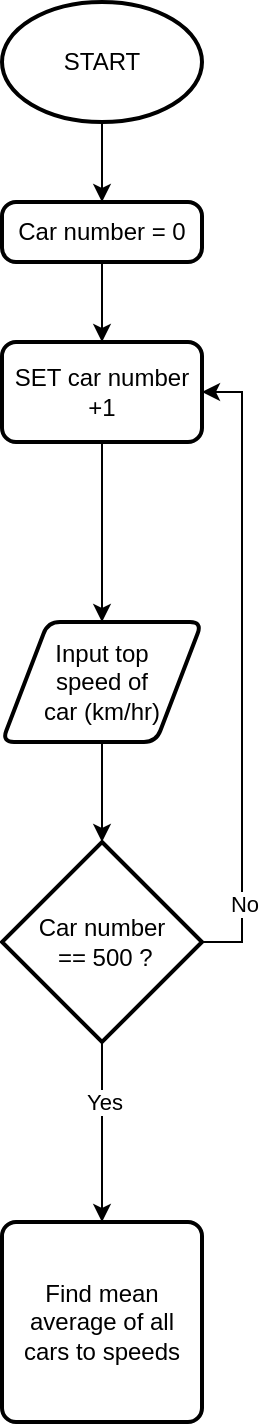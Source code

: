 <mxfile version="21.7.5" type="github">
  <diagram id="C5RBs43oDa-KdzZeNtuy" name="Page-1">
    <mxGraphModel dx="882" dy="3923" grid="1" gridSize="10" guides="1" tooltips="1" connect="1" arrows="1" fold="1" page="1" pageScale="1" pageWidth="900" pageHeight="1600" math="0" shadow="0">
      <root>
        <mxCell id="WIyWlLk6GJQsqaUBKTNV-0" />
        <mxCell id="WIyWlLk6GJQsqaUBKTNV-1" parent="WIyWlLk6GJQsqaUBKTNV-0" />
        <mxCell id="zULD-CnFrx8nNNYtCCxN-3" style="edgeStyle=orthogonalEdgeStyle;rounded=0;orthogonalLoop=1;jettySize=auto;html=1;" edge="1" parent="WIyWlLk6GJQsqaUBKTNV-1" source="zULD-CnFrx8nNNYtCCxN-0">
          <mxGeometry relative="1" as="geometry">
            <mxPoint x="480" y="-1500" as="targetPoint" />
            <Array as="points">
              <mxPoint x="480" y="-1510" />
              <mxPoint x="480" y="-1510" />
            </Array>
          </mxGeometry>
        </mxCell>
        <mxCell id="zULD-CnFrx8nNNYtCCxN-0" value="START" style="strokeWidth=2;html=1;shape=mxgraph.flowchart.start_1;whiteSpace=wrap;" vertex="1" parent="WIyWlLk6GJQsqaUBKTNV-1">
          <mxGeometry x="430" y="-1600" width="100" height="60" as="geometry" />
        </mxCell>
        <mxCell id="zULD-CnFrx8nNNYtCCxN-7" style="edgeStyle=orthogonalEdgeStyle;rounded=0;orthogonalLoop=1;jettySize=auto;html=1;entryX=0.5;entryY=0;entryDx=0;entryDy=0;entryPerimeter=0;" edge="1" parent="WIyWlLk6GJQsqaUBKTNV-1" source="zULD-CnFrx8nNNYtCCxN-2" target="zULD-CnFrx8nNNYtCCxN-6">
          <mxGeometry relative="1" as="geometry" />
        </mxCell>
        <mxCell id="zULD-CnFrx8nNNYtCCxN-2" value="Input top&lt;br&gt;speed of&lt;br&gt;car (km/hr)" style="shape=parallelogram;html=1;strokeWidth=2;perimeter=parallelogramPerimeter;whiteSpace=wrap;rounded=1;arcSize=12;size=0.23;" vertex="1" parent="WIyWlLk6GJQsqaUBKTNV-1">
          <mxGeometry x="430" y="-1290" width="100" height="60" as="geometry" />
        </mxCell>
        <mxCell id="zULD-CnFrx8nNNYtCCxN-8" style="edgeStyle=orthogonalEdgeStyle;rounded=0;orthogonalLoop=1;jettySize=auto;html=1;entryX=1;entryY=0.5;entryDx=0;entryDy=0;" edge="1" parent="WIyWlLk6GJQsqaUBKTNV-1" source="zULD-CnFrx8nNNYtCCxN-6" target="zULD-CnFrx8nNNYtCCxN-14">
          <mxGeometry relative="1" as="geometry">
            <mxPoint x="530" y="-1273" as="targetPoint" />
            <Array as="points">
              <mxPoint x="550" y="-1130" />
              <mxPoint x="550" y="-1405" />
            </Array>
          </mxGeometry>
        </mxCell>
        <mxCell id="zULD-CnFrx8nNNYtCCxN-10" value="No" style="edgeLabel;html=1;align=center;verticalAlign=middle;resizable=0;points=[];" vertex="1" connectable="0" parent="zULD-CnFrx8nNNYtCCxN-8">
          <mxGeometry x="-0.749" y="-1" relative="1" as="geometry">
            <mxPoint as="offset" />
          </mxGeometry>
        </mxCell>
        <mxCell id="zULD-CnFrx8nNNYtCCxN-12" style="edgeStyle=orthogonalEdgeStyle;rounded=0;orthogonalLoop=1;jettySize=auto;html=1;entryX=0.5;entryY=0;entryDx=0;entryDy=0;" edge="1" parent="WIyWlLk6GJQsqaUBKTNV-1" source="zULD-CnFrx8nNNYtCCxN-6" target="zULD-CnFrx8nNNYtCCxN-11">
          <mxGeometry relative="1" as="geometry" />
        </mxCell>
        <mxCell id="zULD-CnFrx8nNNYtCCxN-13" value="Yes" style="edgeLabel;html=1;align=center;verticalAlign=middle;resizable=0;points=[];" vertex="1" connectable="0" parent="zULD-CnFrx8nNNYtCCxN-12">
          <mxGeometry x="-0.342" y="1" relative="1" as="geometry">
            <mxPoint as="offset" />
          </mxGeometry>
        </mxCell>
        <mxCell id="zULD-CnFrx8nNNYtCCxN-6" value="Car number&lt;br&gt;&amp;nbsp;== 500 ?" style="strokeWidth=2;html=1;shape=mxgraph.flowchart.decision;whiteSpace=wrap;" vertex="1" parent="WIyWlLk6GJQsqaUBKTNV-1">
          <mxGeometry x="430" y="-1180" width="100" height="100" as="geometry" />
        </mxCell>
        <mxCell id="zULD-CnFrx8nNNYtCCxN-11" value="Find mean average of all cars to speeds" style="rounded=1;whiteSpace=wrap;html=1;absoluteArcSize=1;arcSize=14;strokeWidth=2;" vertex="1" parent="WIyWlLk6GJQsqaUBKTNV-1">
          <mxGeometry x="430" y="-990" width="100" height="100" as="geometry" />
        </mxCell>
        <mxCell id="zULD-CnFrx8nNNYtCCxN-17" style="edgeStyle=orthogonalEdgeStyle;rounded=0;orthogonalLoop=1;jettySize=auto;html=1;entryX=0.5;entryY=0;entryDx=0;entryDy=0;" edge="1" parent="WIyWlLk6GJQsqaUBKTNV-1" source="zULD-CnFrx8nNNYtCCxN-14" target="zULD-CnFrx8nNNYtCCxN-2">
          <mxGeometry relative="1" as="geometry" />
        </mxCell>
        <mxCell id="zULD-CnFrx8nNNYtCCxN-14" value="SET car number +1" style="rounded=1;whiteSpace=wrap;html=1;absoluteArcSize=1;arcSize=14;strokeWidth=2;" vertex="1" parent="WIyWlLk6GJQsqaUBKTNV-1">
          <mxGeometry x="430" y="-1430" width="100" height="50" as="geometry" />
        </mxCell>
        <mxCell id="zULD-CnFrx8nNNYtCCxN-16" style="edgeStyle=orthogonalEdgeStyle;rounded=0;orthogonalLoop=1;jettySize=auto;html=1;entryX=0.5;entryY=0;entryDx=0;entryDy=0;" edge="1" parent="WIyWlLk6GJQsqaUBKTNV-1" source="zULD-CnFrx8nNNYtCCxN-15" target="zULD-CnFrx8nNNYtCCxN-14">
          <mxGeometry relative="1" as="geometry" />
        </mxCell>
        <mxCell id="zULD-CnFrx8nNNYtCCxN-15" value="Car number = 0" style="rounded=1;whiteSpace=wrap;html=1;absoluteArcSize=1;arcSize=14;strokeWidth=2;" vertex="1" parent="WIyWlLk6GJQsqaUBKTNV-1">
          <mxGeometry x="430" y="-1500" width="100" height="30" as="geometry" />
        </mxCell>
      </root>
    </mxGraphModel>
  </diagram>
</mxfile>
